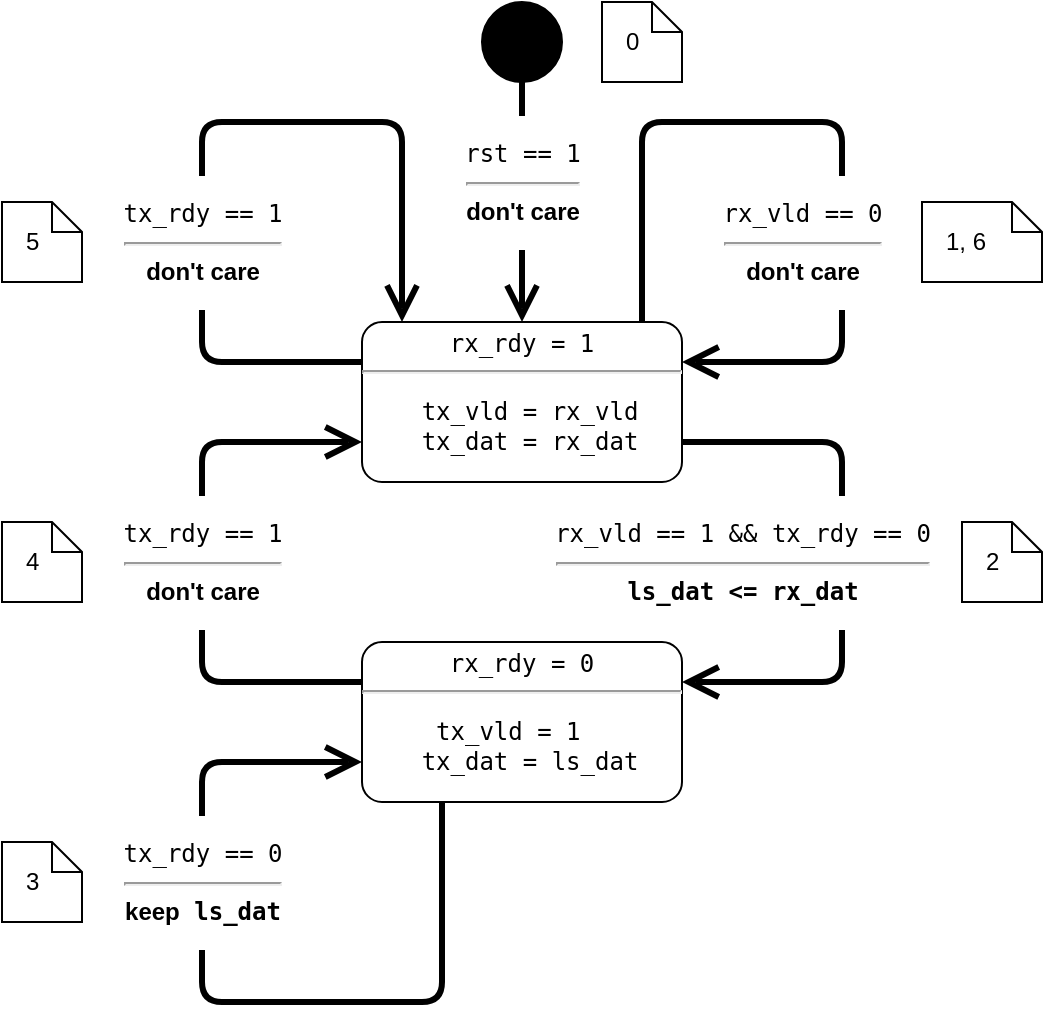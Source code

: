 <mxfile version="25.0.1">
  <diagram name="Page-1" id="j4nX6Kslid-w6BkQC8sG">
    <mxGraphModel dx="769" dy="578" grid="1" gridSize="10" guides="1" tooltips="1" connect="1" arrows="1" fold="1" page="1" pageScale="1" pageWidth="850" pageHeight="1100" math="0" shadow="0">
      <root>
        <mxCell id="0" />
        <mxCell id="1" parent="0" />
        <mxCell id="LTku4S6dFY0IT8Oj7zF--5" value="&lt;pre style=&quot;margin: 4px 0px 0px; font-size: 12px;&quot;&gt;rx_rdy = 1&lt;/pre&gt;&lt;hr style=&quot;font-size: 12px;&quot;&gt;&lt;p style=&quot;font-size: 12px;&quot;&gt;&lt;/p&gt;&lt;pre style=&quot;margin: 0px 0px 0px 8px; font-size: 12px;&quot;&gt;tx_vld = rx_vld&lt;/pre&gt;&lt;pre style=&quot;margin: 0px 0px 0px 8px; font-size: 12px;&quot;&gt;tx_dat = rx_dat&lt;/pre&gt;" style="shape=mxgraph.sysml.simpleState;html=1;overflow=fill;whiteSpace=wrap;align=center;fontSize=12;" parent="1" vertex="1">
          <mxGeometry x="320" y="440" width="160" height="80" as="geometry" />
        </mxCell>
        <mxCell id="LTku4S6dFY0IT8Oj7zF--6" value="&lt;pre style=&quot;margin-top: 4px; margin-bottom: 0px; font-size: 12px;&quot;&gt;rx_rdy = 0&lt;/pre&gt;&lt;hr style=&quot;font-size: 12px;&quot;&gt;&lt;p style=&quot;font-size: 12px;&quot;&gt;&lt;/p&gt;&lt;pre style=&quot;margin: 0px 0px 0px 8px; font-size: 12px;&quot;&gt;tx_vld = 1   &lt;/pre&gt;&lt;pre style=&quot;margin: 0px 0px 0px 8px; font-size: 12px;&quot;&gt;tx_dat = ls_dat&lt;/pre&gt;" style="shape=mxgraph.sysml.simpleState;html=1;overflow=fill;whiteSpace=wrap;align=center;fontSize=12;" parent="1" vertex="1">
          <mxGeometry x="320" y="600" width="160" height="80" as="geometry" />
        </mxCell>
        <mxCell id="LTku4S6dFY0IT8Oj7zF--7" value="&lt;pre style=&quot;font-size: 12px;&quot;&gt;rx_vld == 1 &amp;amp;&amp;amp; tx_rdy == 0&lt;br style=&quot;font-size: 12px;&quot;&gt;&lt;hr&gt;&lt;b&gt;ls_dat &amp;lt;= rx_dat&lt;/b&gt;&lt;/pre&gt;" style="edgeStyle=none;html=1;endArrow=open;endSize=12;strokeWidth=3;verticalAlign=middle;rounded=1;entryX=1;entryY=0.25;entryDx=0;entryDy=0;entryPerimeter=0;curved=0;fontSize=12;exitX=1;exitY=0.75;exitDx=0;exitDy=0;exitPerimeter=0;strokeColor=default;backgroundOutline=0;" parent="1" source="LTku4S6dFY0IT8Oj7zF--5" target="LTku4S6dFY0IT8Oj7zF--6" edge="1">
          <mxGeometry y="-50" width="160" relative="1" as="geometry">
            <mxPoint x="540" y="500" as="sourcePoint" />
            <mxPoint x="680" y="480" as="targetPoint" />
            <Array as="points">
              <mxPoint x="560" y="500" />
              <mxPoint x="560" y="620" />
            </Array>
            <mxPoint as="offset" />
          </mxGeometry>
        </mxCell>
        <mxCell id="LTku4S6dFY0IT8Oj7zF--9" value="" style="shape=ellipse;html=1;fillColor=strokeColor;fontSize=18;fontColor=#ffffff;" parent="1" vertex="1">
          <mxGeometry x="380" y="280" width="40" height="40" as="geometry" />
        </mxCell>
        <mxCell id="LTku4S6dFY0IT8Oj7zF--10" value="&lt;pre style=&quot;font-size: 12px;&quot;&gt;rst == 1&lt;br&gt;&lt;hr&gt;&lt;b&gt;&lt;font face=&quot;Helvetica&quot;&gt;don&#39;t care&lt;/font&gt;&lt;/b&gt;&lt;/pre&gt;" style="edgeStyle=none;html=1;endArrow=open;endSize=12;strokeWidth=3;verticalAlign=middle;rounded=0;exitX=0.5;exitY=1;exitDx=0;exitDy=0;entryX=0.5;entryY=0;entryDx=0;entryDy=0;entryPerimeter=0;" parent="1" source="LTku4S6dFY0IT8Oj7zF--9" edge="1" target="LTku4S6dFY0IT8Oj7zF--5">
          <mxGeometry x="-0.167" width="160" relative="1" as="geometry">
            <mxPoint x="120" y="360" as="sourcePoint" />
            <mxPoint x="420" y="440" as="targetPoint" />
            <mxPoint as="offset" />
          </mxGeometry>
        </mxCell>
        <mxCell id="RIPaTdGp-sKgrJJHnTHH-1" value="1, 6" style="shape=note;size=15;align=left;spacingLeft=10;html=1;whiteSpace=wrap;" parent="1" vertex="1">
          <mxGeometry x="600" y="380" width="60" height="40" as="geometry" />
        </mxCell>
        <mxCell id="RIPaTdGp-sKgrJJHnTHH-2" value="2" style="shape=note;size=15;align=left;spacingLeft=10;html=1;whiteSpace=wrap;" parent="1" vertex="1">
          <mxGeometry x="620" y="540" width="40" height="40" as="geometry" />
        </mxCell>
        <mxCell id="RIPaTdGp-sKgrJJHnTHH-3" value="3" style="shape=note;size=15;align=left;spacingLeft=10;html=1;whiteSpace=wrap;" parent="1" vertex="1">
          <mxGeometry x="140" y="700" width="40" height="40" as="geometry" />
        </mxCell>
        <mxCell id="RIPaTdGp-sKgrJJHnTHH-4" value="4" style="shape=note;size=15;align=left;spacingLeft=10;html=1;whiteSpace=wrap;" parent="1" vertex="1">
          <mxGeometry x="140" y="540" width="40" height="40" as="geometry" />
        </mxCell>
        <mxCell id="RIPaTdGp-sKgrJJHnTHH-5" value="0" style="shape=note;size=15;align=left;spacingLeft=10;html=1;whiteSpace=wrap;" parent="1" vertex="1">
          <mxGeometry x="440" y="280" width="40" height="40" as="geometry" />
        </mxCell>
        <mxCell id="3aPEEdfQq_OPgC0t5M99-1" value="&lt;pre style=&quot;font-size: 12px;&quot;&gt;rx_vld == 0&lt;br style=&quot;font-size: 12px;&quot;&gt;&lt;hr&gt;&lt;b&gt;&lt;font face=&quot;Helvetica&quot;&gt;don&#39;t care&lt;/font&gt;&lt;/b&gt;&lt;/pre&gt;" style="edgeStyle=none;html=1;endArrow=open;endSize=12;strokeWidth=3;verticalAlign=middle;rounded=1;entryX=1;entryY=0.25;entryDx=0;entryDy=0;entryPerimeter=0;curved=0;fontSize=12;exitX=0.875;exitY=0;exitDx=0;exitDy=0;exitPerimeter=0;strokeColor=default;backgroundOutline=0;" parent="1" source="LTku4S6dFY0IT8Oj7zF--5" target="LTku4S6dFY0IT8Oj7zF--5" edge="1">
          <mxGeometry x="0.3" y="-20" width="160" relative="1" as="geometry">
            <mxPoint x="480" y="340" as="sourcePoint" />
            <mxPoint x="480" y="460" as="targetPoint" />
            <Array as="points">
              <mxPoint x="460" y="340" />
              <mxPoint x="560" y="340" />
              <mxPoint x="560" y="460" />
            </Array>
            <mxPoint as="offset" />
          </mxGeometry>
        </mxCell>
        <mxCell id="3aPEEdfQq_OPgC0t5M99-2" value="&lt;pre style=&quot;font-size: 12px;&quot;&gt;tx_rdy == 1&lt;br style=&quot;font-size: 12px;&quot;&gt;&lt;hr&gt;&lt;b&gt;&lt;font face=&quot;Helvetica&quot;&gt;don&#39;t care&lt;/font&gt;&lt;/b&gt;&lt;/pre&gt;" style="edgeStyle=none;html=1;endArrow=open;endSize=12;strokeWidth=3;verticalAlign=middle;rounded=1;entryX=0;entryY=0.75;entryDx=0;entryDy=0;entryPerimeter=0;curved=0;fontSize=12;exitX=0;exitY=0.25;exitDx=0;exitDy=0;exitPerimeter=0;strokeColor=default;backgroundOutline=0;" parent="1" source="LTku4S6dFY0IT8Oj7zF--6" target="LTku4S6dFY0IT8Oj7zF--5" edge="1">
          <mxGeometry width="160" relative="1" as="geometry">
            <mxPoint x="160" y="500" as="sourcePoint" />
            <mxPoint x="160" y="620" as="targetPoint" />
            <Array as="points">
              <mxPoint x="240" y="620" />
              <mxPoint x="240" y="500" />
            </Array>
            <mxPoint as="offset" />
          </mxGeometry>
        </mxCell>
        <mxCell id="3aPEEdfQq_OPgC0t5M99-3" value="&lt;pre style=&quot;font-size: 12px;&quot;&gt;tx_rdy == 0&lt;br style=&quot;font-size: 12px;&quot;&gt;&lt;hr&gt;&lt;b&gt;&lt;font face=&quot;Helvetica&quot;&gt;keep&lt;/font&gt; ls_dat&lt;/b&gt;&lt;/pre&gt;" style="edgeStyle=none;html=1;endArrow=open;endSize=12;strokeWidth=3;verticalAlign=middle;rounded=1;entryX=0;entryY=0.75;entryDx=0;entryDy=0;entryPerimeter=0;curved=0;fontSize=12;exitX=0.25;exitY=1;exitDx=0;exitDy=0;exitPerimeter=0;strokeColor=default;backgroundOutline=0;" parent="1" source="LTku4S6dFY0IT8Oj7zF--6" target="LTku4S6dFY0IT8Oj7zF--6" edge="1">
          <mxGeometry x="0.333" width="160" relative="1" as="geometry">
            <mxPoint x="320" y="780" as="sourcePoint" />
            <mxPoint x="320" y="660" as="targetPoint" />
            <Array as="points">
              <mxPoint x="360" y="780" />
              <mxPoint x="240" y="780" />
              <mxPoint x="240" y="660" />
            </Array>
            <mxPoint as="offset" />
          </mxGeometry>
        </mxCell>
        <mxCell id="WybeRCzETmm1DWhgfqOm-1" value="&lt;pre style=&quot;font-size: 12px;&quot;&gt;tx_rdy == 1&lt;br style=&quot;font-size: 12px;&quot;&gt;&lt;hr&gt;&lt;b&gt;&lt;font face=&quot;Helvetica&quot;&gt;don&#39;t care&lt;/font&gt;&lt;/b&gt;&lt;/pre&gt;" style="edgeStyle=none;html=1;endArrow=open;endSize=12;strokeWidth=3;verticalAlign=middle;rounded=1;entryX=0.125;entryY=0;entryDx=0;entryDy=0;entryPerimeter=0;curved=0;fontSize=12;exitX=0;exitY=0.25;exitDx=0;exitDy=0;exitPerimeter=0;strokeColor=default;backgroundOutline=0;" parent="1" source="LTku4S6dFY0IT8Oj7zF--5" target="LTku4S6dFY0IT8Oj7zF--5" edge="1">
          <mxGeometry x="-0.3" width="160" relative="1" as="geometry">
            <mxPoint x="80" y="440" as="sourcePoint" />
            <mxPoint x="120" y="460" as="targetPoint" />
            <Array as="points">
              <mxPoint x="240" y="460" />
              <mxPoint x="240" y="340" />
              <mxPoint x="340" y="340" />
            </Array>
            <mxPoint as="offset" />
          </mxGeometry>
        </mxCell>
        <mxCell id="WybeRCzETmm1DWhgfqOm-2" value="5" style="shape=note;size=15;align=left;spacingLeft=10;html=1;whiteSpace=wrap;" parent="1" vertex="1">
          <mxGeometry x="140" y="380" width="40" height="40" as="geometry" />
        </mxCell>
      </root>
    </mxGraphModel>
  </diagram>
</mxfile>
